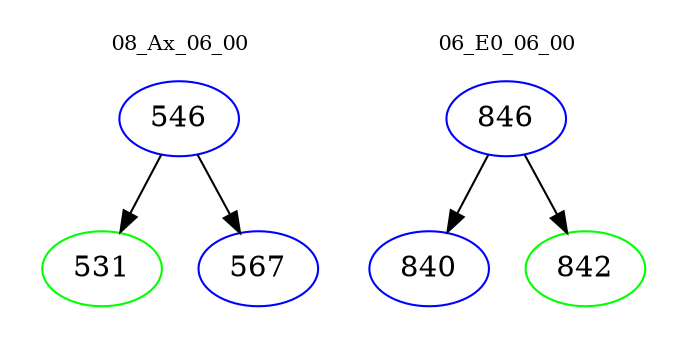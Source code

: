 digraph{
subgraph cluster_0 {
color = white
label = "08_Ax_06_00";
fontsize=10;
T0_546 [label="546", color="blue"]
T0_546 -> T0_531 [color="black"]
T0_531 [label="531", color="green"]
T0_546 -> T0_567 [color="black"]
T0_567 [label="567", color="blue"]
}
subgraph cluster_1 {
color = white
label = "06_E0_06_00";
fontsize=10;
T1_846 [label="846", color="blue"]
T1_846 -> T1_840 [color="black"]
T1_840 [label="840", color="blue"]
T1_846 -> T1_842 [color="black"]
T1_842 [label="842", color="green"]
}
}
